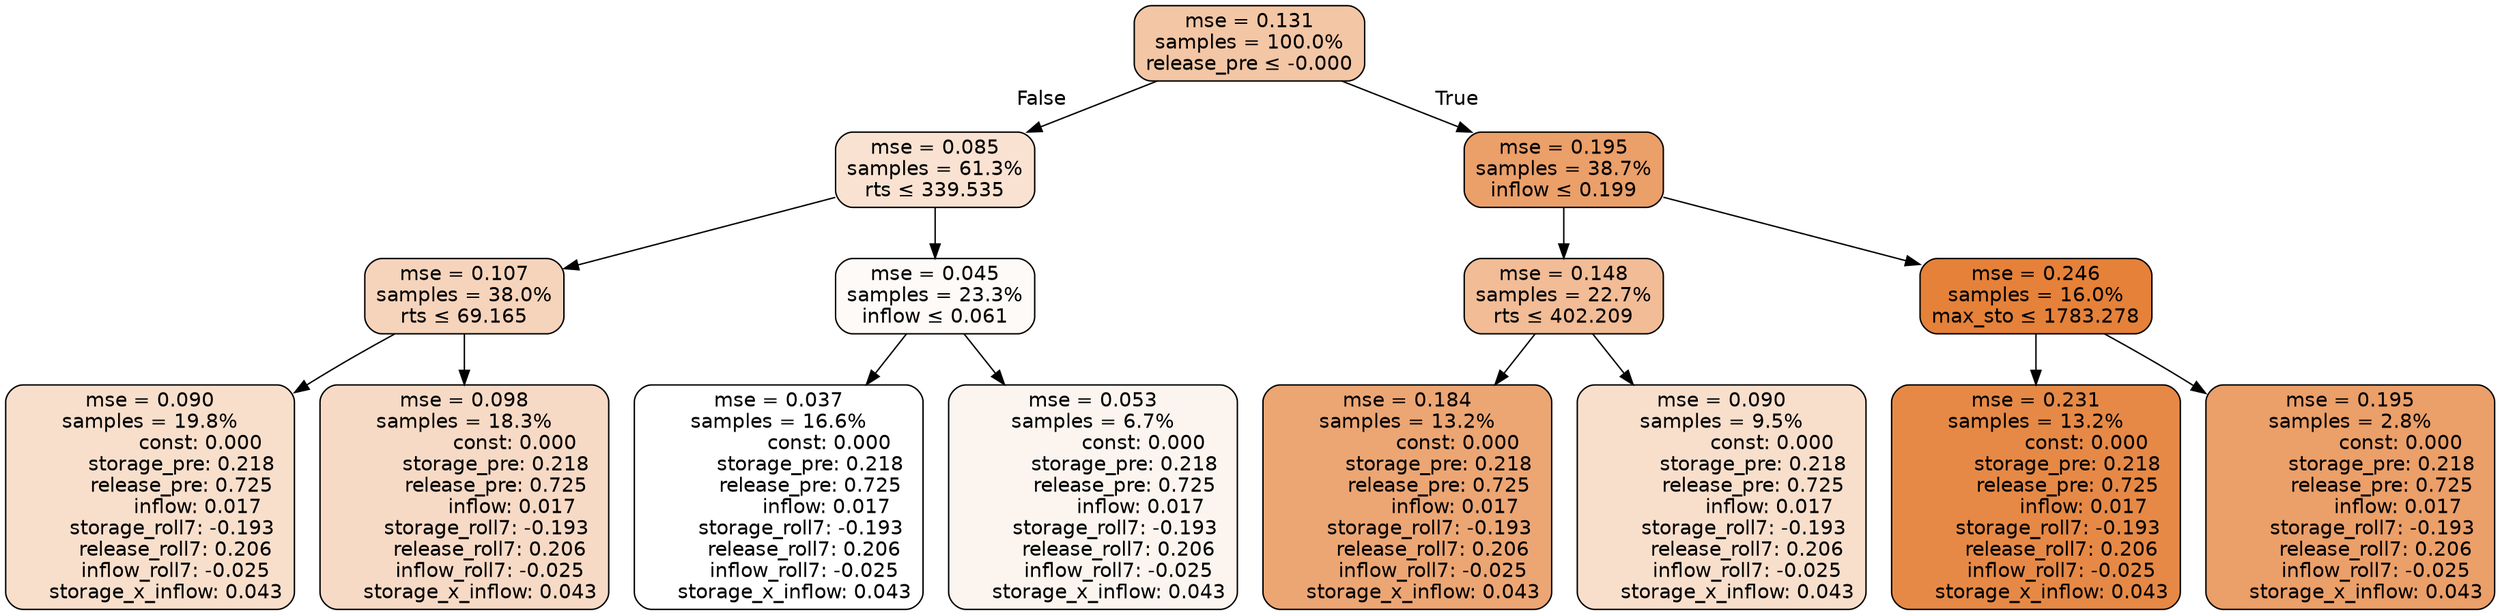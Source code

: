 digraph tree {
node [shape=rectangle, style="filled, rounded", color="black", fontname=helvetica] ;
edge [fontname=helvetica] ;
	"0" [label="mse = 0.131
samples = 100.0%
release_pre &le; -0.000", fillcolor="#f3c6a5"]
	"1" [label="mse = 0.085
samples = 61.3%
rts &le; 339.535", fillcolor="#f9e2d1"]
	"2" [label="mse = 0.107
samples = 38.0%
rts &le; 69.165", fillcolor="#f6d4bc"]
	"3" [label="mse = 0.090
samples = 19.8%
                const: 0.000
          storage_pre: 0.218
          release_pre: 0.725
               inflow: 0.017
       storage_roll7: -0.193
        release_roll7: 0.206
        inflow_roll7: -0.025
     storage_x_inflow: 0.043", fillcolor="#f8dfcc"]
	"4" [label="mse = 0.098
samples = 18.3%
                const: 0.000
          storage_pre: 0.218
          release_pre: 0.725
               inflow: 0.017
       storage_roll7: -0.193
        release_roll7: 0.206
        inflow_roll7: -0.025
     storage_x_inflow: 0.043", fillcolor="#f7dac5"]
	"5" [label="mse = 0.045
samples = 23.3%
inflow &le; 0.061", fillcolor="#fefaf7"]
	"6" [label="mse = 0.037
samples = 16.6%
                const: 0.000
          storage_pre: 0.218
          release_pre: 0.725
               inflow: 0.017
       storage_roll7: -0.193
        release_roll7: 0.206
        inflow_roll7: -0.025
     storage_x_inflow: 0.043", fillcolor="#ffffff"]
	"7" [label="mse = 0.053
samples = 6.7%
                const: 0.000
          storage_pre: 0.218
          release_pre: 0.725
               inflow: 0.017
       storage_roll7: -0.193
        release_roll7: 0.206
        inflow_roll7: -0.025
     storage_x_inflow: 0.043", fillcolor="#fcf5ef"]
	"8" [label="mse = 0.195
samples = 38.7%
inflow &le; 0.199", fillcolor="#eb9f69"]
	"9" [label="mse = 0.148
samples = 22.7%
rts &le; 402.209", fillcolor="#f1bc96"]
	"10" [label="mse = 0.184
samples = 13.2%
                const: 0.000
          storage_pre: 0.218
          release_pre: 0.725
               inflow: 0.017
       storage_roll7: -0.193
        release_roll7: 0.206
        inflow_roll7: -0.025
     storage_x_inflow: 0.043", fillcolor="#eca674"]
	"11" [label="mse = 0.090
samples = 9.5%
                const: 0.000
          storage_pre: 0.218
          release_pre: 0.725
               inflow: 0.017
       storage_roll7: -0.193
        release_roll7: 0.206
        inflow_roll7: -0.025
     storage_x_inflow: 0.043", fillcolor="#f8dfcc"]
	"12" [label="mse = 0.246
samples = 16.0%
max_sto &le; 1783.278", fillcolor="#e58139"]
	"13" [label="mse = 0.231
samples = 13.2%
                const: 0.000
          storage_pre: 0.218
          release_pre: 0.725
               inflow: 0.017
       storage_roll7: -0.193
        release_roll7: 0.206
        inflow_roll7: -0.025
     storage_x_inflow: 0.043", fillcolor="#e68946"]
	"14" [label="mse = 0.195
samples = 2.8%
                const: 0.000
          storage_pre: 0.218
          release_pre: 0.725
               inflow: 0.017
       storage_roll7: -0.193
        release_roll7: 0.206
        inflow_roll7: -0.025
     storage_x_inflow: 0.043", fillcolor="#eb9f69"]

	"0" -> "1" [labeldistance=2.5, labelangle=45, headlabel="False"]
	"1" -> "2"
	"2" -> "3"
	"2" -> "4"
	"1" -> "5"
	"5" -> "6"
	"5" -> "7"
	"0" -> "8" [labeldistance=2.5, labelangle=-45, headlabel="True"]
	"8" -> "9"
	"9" -> "10"
	"9" -> "11"
	"8" -> "12"
	"12" -> "13"
	"12" -> "14"
}